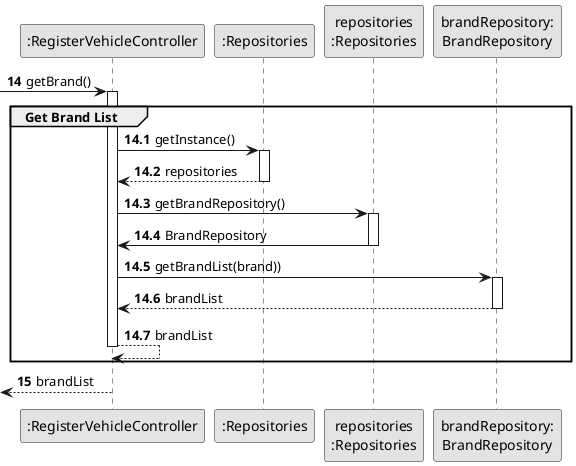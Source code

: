 @startuml
skinparam monochrome true
skinparam packageStyle rectangle
skinparam shadowing false

autonumber

'hide footbox

participant ":RegisterVehicleController" as CTRL
participant ":Repositories" as RepositorySingleton
participant "repositories\n:Repositories" as PLAT
participant "brandRepository:\nBrandRepository" as BrandRepository
autonumber 14

 -> CTRL : getBrand()
autonumber 14.1

activate CTRL

    group Get Brand List

            CTRL -> RepositorySingleton : getInstance()
                            activate RepositorySingleton

                            RepositorySingleton --> CTRL: repositories
                            deactivate RepositorySingleton

                            CTRL -> PLAT : getBrandRepository()
                            activate PLAT

                            PLAT -> CTRL : BrandRepository
                            deactivate PLAT

                            CTRL -> BrandRepository : getBrandList(brand))
                            activate BrandRepository

                            BrandRepository --> CTRL : brandList
                            deactivate BrandRepository

                            CTRL --> CTRL : brandList
                            deactivate CTRL

    end
    autonumber 15
    <-- CTRL  : brandList
deactivate CTRL


@enduml
